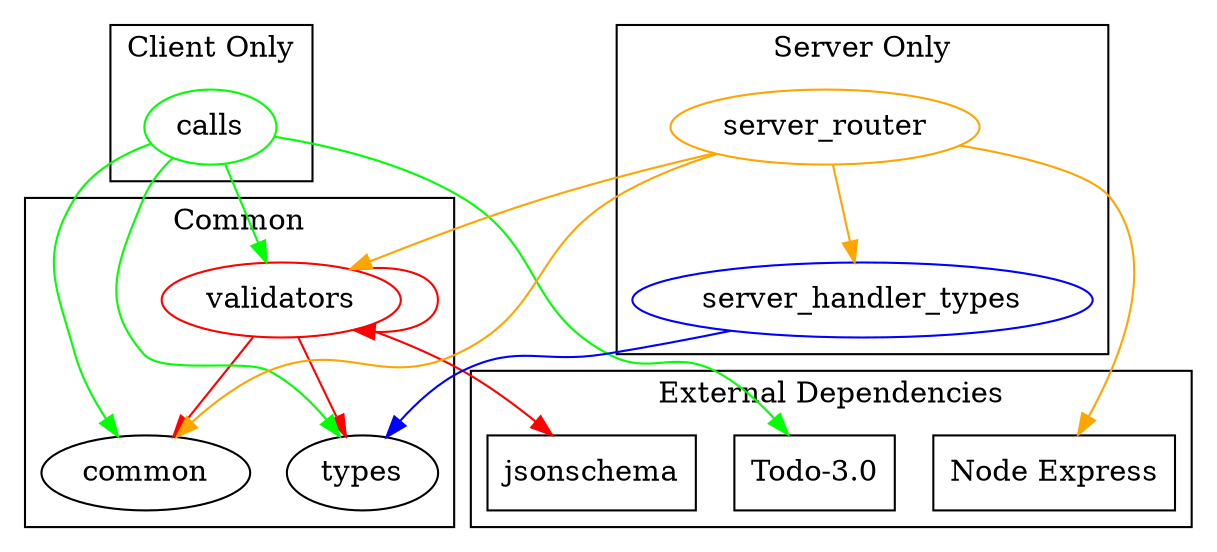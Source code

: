 digraph G {
	graph [layout=dot]
	bgcolor="#00000000"


subgraph cluster_2 {
	label="Common"
	common
	types
	validators [color=red]
}

subgraph cluster_0 {
	label="Client Only";
	calls [color=green]
}

subgraph cluster_1 {
	label="Server Only";
	server_handler_types [color=blue]
	server_router [color=orange]
}

subgraph cluster_3 {
	label="External Dependencies"
	node [shape="rectangle"]
	todo_3 [label="Todo-3.0"] // TODO href
	expressjs [label="Node Express", href="https://expressjs.com/"]
	jsonschema [href="https://github.com/tdegrunt/jsonschema#readme"]
}

common -> {}
types -> {}
validators -> { jsonschema, common, types, validators } [color=red]
calls -> { todo_3, common, types, validators } [color=green]
server_handler_types -> { types } [color=blue]
server_router -> { expressjs, server_handler_types, validators, common } [color=orange]

}
